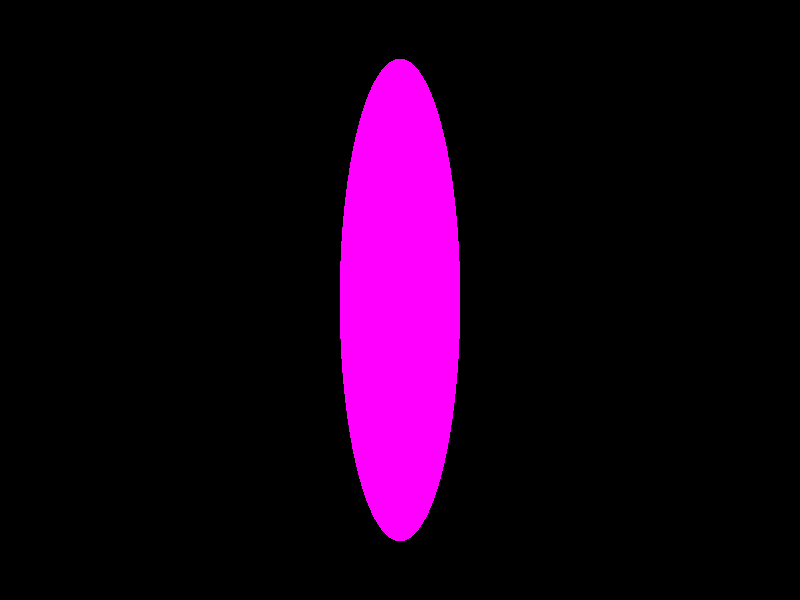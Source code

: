 //Testing surfel generation

//camera pointing around 45 degrees
//camera {
//  location  <-10, 10, 10> 
//  up        <0,  1,  0>
//  right     <.94, 0,  -.94>
//  look_at   <0, 0, 0>
//}

//standard camera down z axis
camera {
  location  <0, 0, 10>
  up        <0, 1, 0>
  right     <1.33333, 0,  0>
  look_at   <0, 0, 0>
}

// Cornell Box cam
// camera {
//   location  <0, 5, 15.5>
//   up        <0,  1,  0>
//   right     <1, 0,  0>
//   look_at   <0, 5, 0>
// }

light_source {<-100, 100, 100> color rgb <1, 1, 1>}

//box { <-1,-1,-1>, <1,1,1>
//    pigment { color rgb <1.0, 0.0, 0.0>}
//    finish {ambient 0.2 diffuse 0.8}
//    translate <0, 0, 0>
//    scale <1, 1, 1>
//}

// box { <-1,-1,-1>, <1,1,1>
//    rotate <0, 80, 0>
// //   rotate <0, 45, 0>
//    scale 1.5
//    translate <1.5, 1.5, 1.5>
//    pigment { color rgb <0.76,0.75,0.5> }
//    finish { ambient 0.6 diffuse 0.8 }
// }

sphere { <0, 0, 0>, 1
  pigment { color rgb <1.0, 0.0, 1.0>}
  finish {ambient 0.5 diffuse 0.9}
  translate <0, 0, 0>
  scale <1, 4, 1>
}

//sphere { <0, 0, 0>, 1
//  pigment { color rgb <1.0, 0.1, 1.0>}
//  finish {ambient 0.2 diffuse 0.4 specular 0.5 roughness 0.05}
//  scale <1, 2, 1>
//  rotate <0, 0, 25>
//  translate <-1.2, 0 ,0>
//}

//triangle { <-2,-2,0>, <0,2,0>, <2,-2,0>
//  pigment { color rgb <1.0, 0.0, 1.0>}
//  finish {ambient 0.2 diffuse 0.4}
//  translate <0, 0, 0>
//  scale <1, 2, 1>
//}
